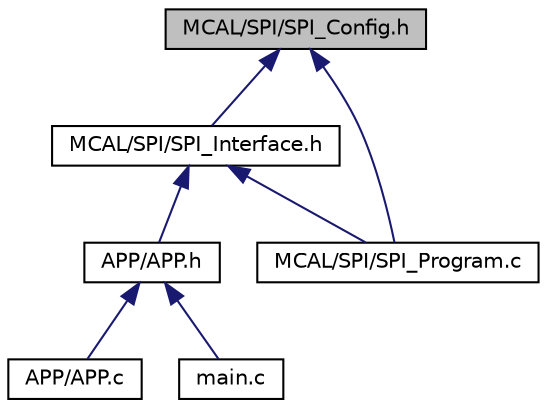 digraph "MCAL/SPI/SPI_Config.h"
{
 // LATEX_PDF_SIZE
  edge [fontname="Helvetica",fontsize="10",labelfontname="Helvetica",labelfontsize="10"];
  node [fontname="Helvetica",fontsize="10",shape=record];
  Node1 [label="MCAL/SPI/SPI_Config.h",height=0.2,width=0.4,color="black", fillcolor="grey75", style="filled", fontcolor="black",tooltip=" "];
  Node1 -> Node2 [dir="back",color="midnightblue",fontsize="10",style="solid",fontname="Helvetica"];
  Node2 [label="MCAL/SPI/SPI_Interface.h",height=0.2,width=0.4,color="black", fillcolor="white", style="filled",URL="$d3/d06/_s_p_i___interface_8h.html",tooltip=" "];
  Node2 -> Node3 [dir="back",color="midnightblue",fontsize="10",style="solid",fontname="Helvetica"];
  Node3 [label="APP/APP.h",height=0.2,width=0.4,color="black", fillcolor="white", style="filled",URL="$d3/d05/_a_p_p_8h.html",tooltip=" "];
  Node3 -> Node4 [dir="back",color="midnightblue",fontsize="10",style="solid",fontname="Helvetica"];
  Node4 [label="APP/APP.c",height=0.2,width=0.4,color="black", fillcolor="white", style="filled",URL="$de/d07/_a_p_p_8c.html",tooltip=" "];
  Node3 -> Node5 [dir="back",color="midnightblue",fontsize="10",style="solid",fontname="Helvetica"];
  Node5 [label="main.c",height=0.2,width=0.4,color="black", fillcolor="white", style="filled",URL="$d0/d01/main_8c.html",tooltip=" "];
  Node2 -> Node6 [dir="back",color="midnightblue",fontsize="10",style="solid",fontname="Helvetica"];
  Node6 [label="MCAL/SPI/SPI_Program.c",height=0.2,width=0.4,color="black", fillcolor="white", style="filled",URL="$d2/d07/_s_p_i___program_8c.html",tooltip=" "];
  Node1 -> Node6 [dir="back",color="midnightblue",fontsize="10",style="solid",fontname="Helvetica"];
}
